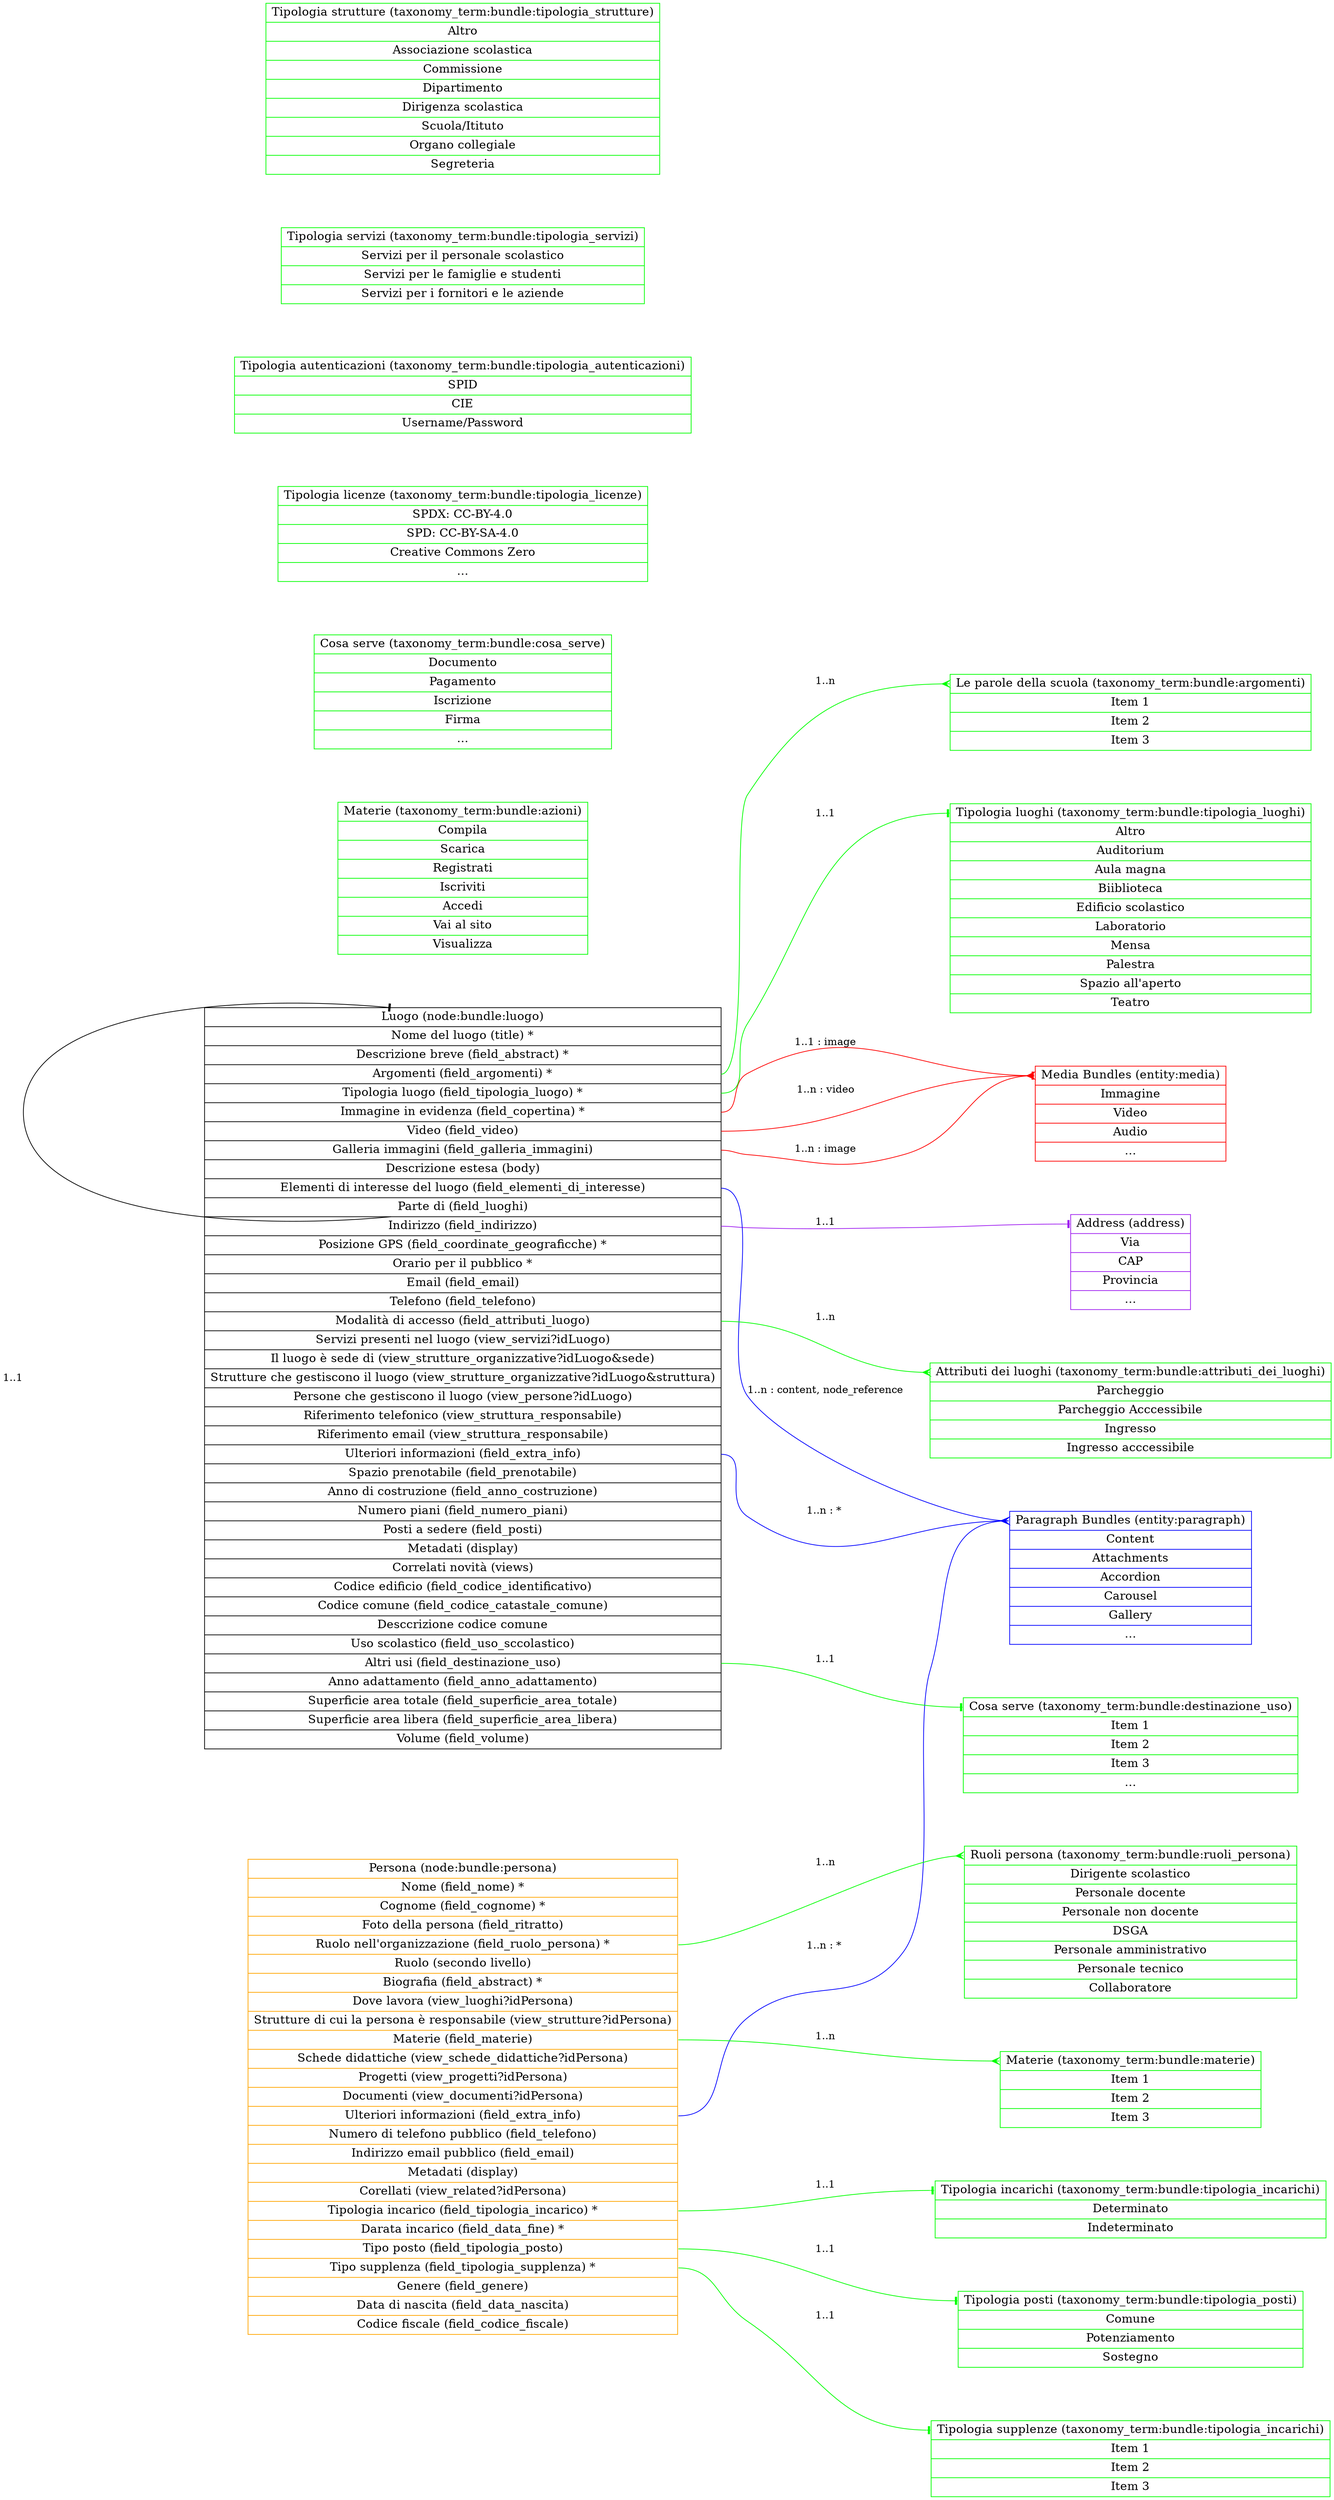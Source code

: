 digraph ouitoulia {
    fontname = "Titillium web,Open Sans,sans-serif"
    graph [
        rankdir = "LR",
        newrank = true,
        nodesep = 1,
        ranksep = 1,
    ];
    node [
        fontsize = "16",
        shape = "record",
    ];
    edge [];

    subgraph address {
        node [color = purple];

        "address" [
            label = "<address> Address (address)|\
                        Via | CAP | Provincia | ..."
        ];

    }

    subgraph entityMedia {
        node [color = red];

        "media" [
            label = "<mediaBundle> Media Bundles (entity:media)|\
                    Immagine | Video | Audio | ..."
        ];

    }

    subgraph entityParagraph {
        node [color = blue];

        "paragraph" [
            label = "<paragraphBundle> Paragraph Bundles (entity:paragraph)|\
                    Content | Attachments | Accordion | Carousel | Gallery |..."
        ];

    }

    subgraph entityTaxonomy {
        node [color = green];
        edge [color = green];

        "taxonomyArgomenti" [
        label = "<taxonomyBundle> Le parole della scuola (taxonomy_term:bundle:argomenti) |\
                    Item 1|\
                    Item 2|\
                    Item 3"
        ];

        "taxonomyAttributiDeiLuoghi" [
        label = "<taxonomyBundle> Attributi dei luoghi (taxonomy_term:bundle:attributi_dei_luoghi) |\
                    Parcheggio|\
                    Parcheggio Acccessibile|\
                    Ingresso|\
                    Ingresso acccessibile"
        ];

        "taxonomyAzioni" [
        label = "<taxonomyBundle> Materie (taxonomy_term:bundle:azioni) |\
                    Compila|\
                    Scarica|\
                    Registrati|\
                    Iscriviti|\
                    Accedi|\
                    Vai al sito|\
                    Visualizza"
        ];

        "taxonomyCosaServe" [
        label = "<taxonomyBundle> Cosa serve (taxonomy_term:bundle:cosa_serve) |\
                    Documento|\
                    Pagamento|\
                    Iscrizione|\
                    Firma|\
                    ..."
        ];

        "taxonomyDestinazioneUso" [
        label = "<taxonomyBundle> Cosa serve (taxonomy_term:bundle:destinazione_uso) |\
                    Item 1|\
                    Item 2|\
                    Item 3|\
                    ..."
        ];

        "taxonomyTipologiaLicenze" [
        label = "<taxonomyBundle> Tipologia licenze (taxonomy_term:bundle:tipologia_licenze) |\
                    SPDX: CC-BY-4.0|\
                    SPD: CC-BY-SA-4.0|\
                    Creative Commons Zero|\
                    ..."
        ];

        "taxonomyMaterie" [
            label = "<taxonomyBundle> Materie (taxonomy_term:bundle:materie) |\
                    Item 1|\
                    Item 2|\
                    Item 3"
        ];

        "taxonomyRuoliPersona" [
            label = "<taxonomyBundle> Ruoli persona (taxonomy_term:bundle:ruoli_persona) |\
                  Dirigente scolastico|\
                  Personale docente|\
                  Personale non docente|\
                  DSGA|\
                  Personale amministrativo|\
                  Personale tecnico|\
                  Collaboratore",
        ];

        "taxonomyTipologiaAutenticazioni" [
        label = "<taxonomyBundle> Tipologia autenticazioni (taxonomy_term:bundle:tipologia_autenticazioni) |\
                    SPID|\
                    CIE|\
                    Username/Password"
        ];

        "taxonomyTipologiaIncarichi" [
            label = "<taxonomyBundle> Tipologia incarichi (taxonomy_term:bundle:tipologia_incarichi) |\
                    Determinato|\
                    Indeterminato"
        ];

        "taxonomyTipologiaLuoghi" [
        label = "<taxonomyBundle> Tipologia luoghi (taxonomy_term:bundle:tipologia_luoghi) |\
                  Altro|\
                  Auditorium|\
                  Aula magna|\
                  Biiblioteca|\
                  Edificio scolastico|\
                  Laboratorio|\
                  Mensa|\
                  Palestra|\
                  Spazio all'aperto|\
                  Teatro",
        ];

        "taxonomyTipologiaPosti" [
            label = "<taxonomyBundle> Tipologia posti (taxonomy_term:bundle:tipologia_posti) |\
                    Comune|\
                    Potenziamento|\
                    Sostegno"
        ];

        "taxonomyTipologiaServizi" [
        label = "<taxonomyBundle> Tipologia servizi (taxonomy_term:bundle:tipologia_servizi) |\
                    Servizi per il personale scolastico|\
                    Servizi per le famiglie e studenti|\
                    Servizi per i fornitori e le aziende"
        ];

        "taxonomyTipologiaStrutture" [
        label = "<taxonomyBundle> Tipologia strutture (taxonomy_term:bundle:tipologia_strutture) |\
                    Altro|\
                    Associazione scolastica|\
                    Commissione|\
                    Dipartimento|\
                    Dirigenza scolastica|\
                    Scuola/Itituto|\
                    Organo collegiale|\
                    Segreteria"
        ];

        "taxonomyTipologiaSupplenze" [
            label = "<taxonomyBundle> Tipologia supplenze (taxonomy_term:bundle:tipologia_incarichi) |\
                    Item 1|\
                    Item 2|\
                    Item 3"
        ];
    }

    subgraph entityNode {
        node [color = black];

        /*** Tipo di contenuto "Persona" ************************************************/
        "nodePersona" [
            color = orange,
            label = "<nodeBundle> Persona (node:bundle:persona)| \
                    <field_nome> Nome (field_nome) *|\
                    <field_cognome> Cognome (field_cognome) *|\
                    <field_ritratto> Foto della persona (field_ritratto)|\
                    <field_ruolo_persona> Ruolo nell'organizzazione (field_ruolo_persona) *|\
                    Ruolo (secondo livello) |\
                    <field_abstract> Biografia (field_abstract) *|\
                    Dove lavora (view_luoghi?idPersona)|\
                    Strutture di cui la persona è responsabile (view_strutture?idPersona)|\
                    <field_materie> Materie (field_materie)|\
                    Schede didattiche (view_schede_didattiche?idPersona)|\
                    Progetti (view_progetti?idPersona)|\
                    Documenti (view_documenti?idPersona)|\
                    <field_extra_info> Ulteriori informazioni (field_extra_info)|\
                    <field_telefono> Numero di telefono pubblico (field_telefono)|\
                    <field_email> Indirizzo email pubblico (field_email)|\
                    Metadati (display)|\
                    Corellati (view_related?idPersona)|\
                    <field_tipologia_incarico> Tipologia incarico (field_tipologia_incarico) *|\
                    <field_data_fine> Darata incarico (field_data_fine) *|\
                    <field_tipologia_posto> Tipo posto (field_tipologia_posto)|\
                    <field_tipologia_supplenza> Tipo supplenza (field_tipologia_supplenza) *|\
                    <field_genere> Genere (field_genere)|\
                    <field_data_nascita> Data di nascita (field_data_nascita)|\
                    <field_codice_fiscale> Codice fiscale (field_codice_fiscale)",
        ];
        "nodePersona": field_ruolo_persona -> "taxonomyRuoliPersona": taxonomyBundle [
            label = "1..n",
            color = green,
            arrowhead = crow,
        ];
        "nodePersona": field_materie -> "taxonomyMaterie": taxonomyBundle [
            label = "1..n",
            color = green,
            arrowhead = crow,
        ];
        "nodePersona": field_extra_info -> "paragraph": paragraphBundle [
            label = "1..n : * ",
            color = blue,
            arrowhead = crow,
        ];
        "nodePersona": field_tipologia_incarico -> "taxonomyTipologiaIncarichi": taxonomyBundle [
            label = "1..1",
            color = green,
            arrowhead = tee,
        ];
        "nodePersona": field_tipologia_posto -> "taxonomyTipologiaPosti": taxonomyBundle [
            label = "1..1",
            color = green,
            arrowhead = tee,
        ];
        "nodePersona": field_tipologia_supplenza -> "taxonomyTipologiaSupplenze": taxonomyBundle [
            label = "1..1",
            color = green,
            arrowhead = tee,
        ];

        /*** Tipo di contenuto "Luogo" **************************************************/
        "nodeLuogo" [
            label = "<nodeBundle> Luogo (node:bundle:luogo)|\
                    <title> Nome del luogo (title) *|\
                    <field_abstract> Descrizione breve (field_abstract) *|\
                    <field_argomenti> Argomenti (field_argomenti) *|\
                    <field_tipologia_luogo> Tipologia luogo (field_tipologia_luogo) *|\
                    <field_copertina> Immagine in evidenza (field_copertina) *|\
                    <field_video> Video (field_video)|\
                    <field_galleria_immagini> Galleria immagini (field_galleria_immagini)|\
                    <body> Descrizione estesa (body)|\
                    <field_elementi_di_interesse> Elementi di interesse del luogo (field_elementi_di_interesse)|\
                    <field_luoghi> Parte di (field_luoghi)|\
                    <field_indirizzo> Indirizzo (field_indirizzo)|\
                    <field_coordinate_geograficche> Posizione GPS (field_coordinate_geograficche) *|\
                    <field_orario_pubblico> Orario per il pubblico *|\
                    <field_email> Email (field_email)|\
                    <field_telefono> Telefono (field_telefono)|\
                    <field_attributi_luogo> Modalità di accesso (field_attributi_luogo)|\
                    Servizi presenti nel luogo (view_servizi?idLuogo)|\
                    Il luogo è sede di (view_strutture_organizzative?idLuogo&sede)|\
                    Strutture che gestiscono il luogo (view_strutture_organizzative?idLuogo&struttura)|\
                    Persone che gestiscono il luogo (view_persone?idLuogo)|\
                    Riferimento telefonico (view_struttura_responsabile)|\
                    Riferimento email (view_struttura_responsabile)|\
                    <field_extra_info> Ulteriori informazioni (field_extra_info)|\
                    <field_prenotabile> Spazio prenotabile (field_prenotabile)|\
                    <field_anno_costruzione> Anno di costruzione (field_anno_costruzione)|\
                    <field_numero_piani> Numero piani (field_numero_piani)|\
                    <field_posti> Posti a sedere (field_posti)|\
                    Metadati (display)|\
                    Correlati novità (views)|\
                    <field_codice_identificativo> Codice edificio (field_codice_identificativo)|\
                    <field_codice_catastale_comune> Codice comune (field_codice_catastale_comune)|\
                    Desccrizione codice comune|\
                    <field_uso_sccolastico> Uso scolastico (field_uso_sccolastico)|\
                    <field_destinazione_uso> Altri usi (field_destinazione_uso)|\
                    <field_anno_adattamento> Anno adattamento (field_anno_adattamento)|\
                    <field_superficie_area_totale> Superficie area totale (field_superficie_area_totale)|\
                    <field_superficie_area_libera> Superficie area libera (field_superficie_area_libera)|\
                    <field_volume> Volume (field_volume)",
        ];
        "nodeLuogo": field_argomenti -> "taxonomyArgomenti": taxonomyBundle [
            label = "1..n",
            color = green,
            arrowhead = crow,
        ];
        "nodeLuogo": field_tipologia_luogo -> "taxonomyTipologiaLuoghi": taxonomyBundle [
            label = "1..1",
            color = green,
            arrowhead = tee,
        ];
        "nodeLuogo": field_copertina -> "media": mediaBundle [
            label = "1..1 : image",
            color = red,
            arrowhead = tee,
        ];
        "nodeLuogo": field_video -> "media": mediaBundle [
            label = "1..n : video",
            color = red,
            arrowhead = crow,
        ];
        "nodeLuogo": field_galleria_immagini -> "media": mediaBundle [
            label = "1..n : image",
            color = red,
            arrowhead = crow,
        ];
        "nodeLuogo": field_elementi_di_interesse -> "paragraph": paragraphBundle [
            label = "1..n : content, node_reference",
            color = blue,
            arrowhead = crow,
        ];
        "nodeLuogo": field_luoghi -> "nodeLuogo": nodeBundle [
            label = "1..1",
            color = black,
            arrowhead = tee,
        ];
        "nodeLuogo": field_indirizzo -> "address": address [
            label = "1..1",
            color = purple,
            arrowhead = tee,
        ];
        "nodeLuogo": field_attributi_luogo -> "taxonomyAttributiDeiLuoghi": taxonomyBundle [
            label = "1..n",
            color = green,
            arrowhead = crow,
        ];
        "nodeLuogo": field_extra_info -> "paragraph": paragraphBundle [
            label = "1..n : * ",
            color = blue,
            arrowhead = crow,
        ];
        "nodeLuogo": field_destinazione_uso -> "taxonomyDestinazioneUso": taxonomyBundle [
            label = "1..1",
            color = green,
            arrowhead = tee,
        ];

        /*** Tipo di contenuto "Struttura organizzativa" ********************************/

        /*** Tipo di contenuto "Servizio" ***********************************************/
    }
}
